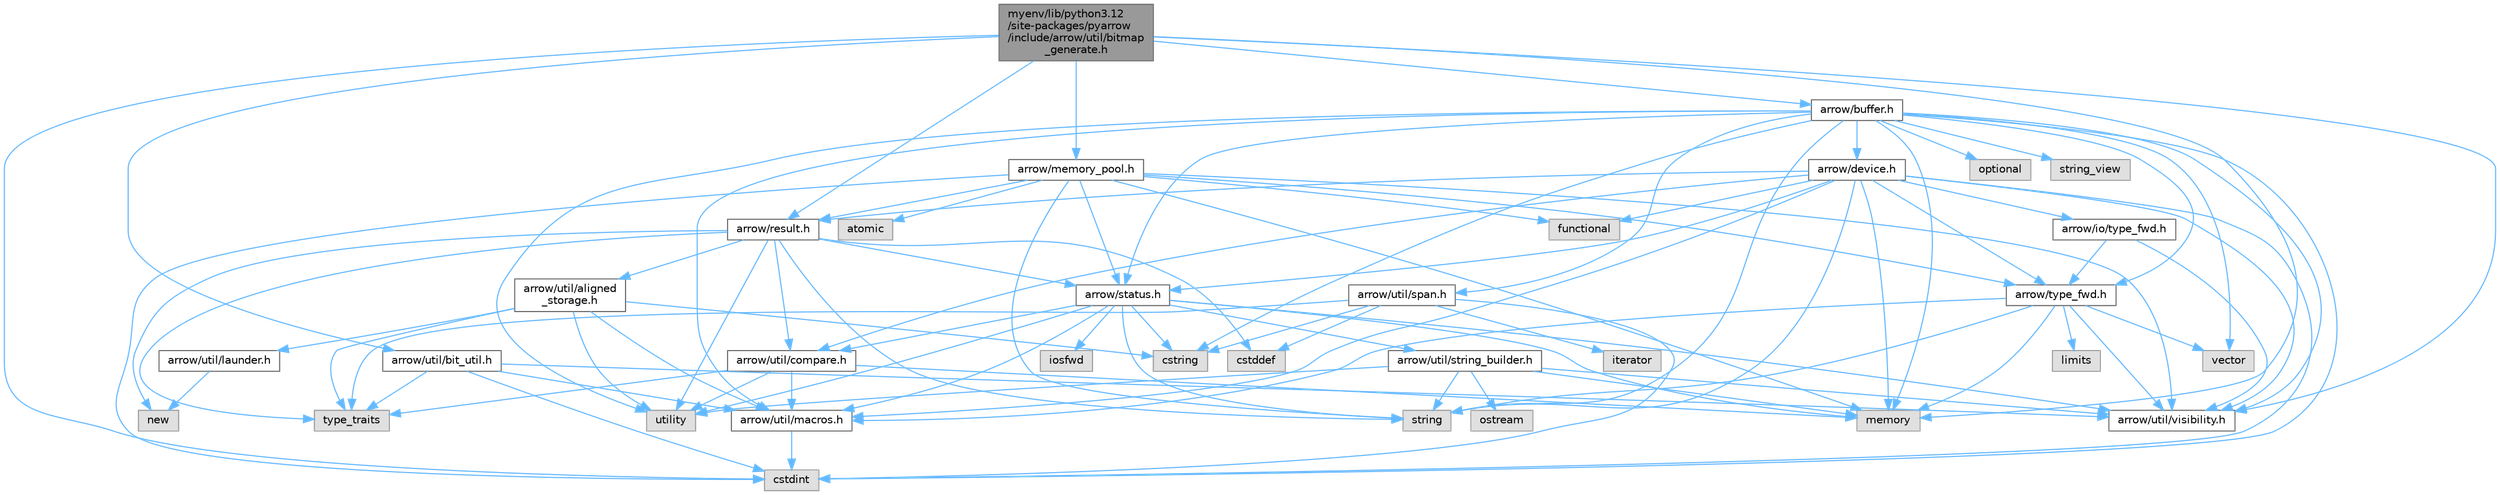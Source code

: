 digraph "myenv/lib/python3.12/site-packages/pyarrow/include/arrow/util/bitmap_generate.h"
{
 // LATEX_PDF_SIZE
  bgcolor="transparent";
  edge [fontname=Helvetica,fontsize=10,labelfontname=Helvetica,labelfontsize=10];
  node [fontname=Helvetica,fontsize=10,shape=box,height=0.2,width=0.4];
  Node1 [id="Node000001",label="myenv/lib/python3.12\l/site-packages/pyarrow\l/include/arrow/util/bitmap\l_generate.h",height=0.2,width=0.4,color="gray40", fillcolor="grey60", style="filled", fontcolor="black",tooltip=" "];
  Node1 -> Node2 [id="edge1_Node000001_Node000002",color="steelblue1",style="solid",tooltip=" "];
  Node2 [id="Node000002",label="cstdint",height=0.2,width=0.4,color="grey60", fillcolor="#E0E0E0", style="filled",tooltip=" "];
  Node1 -> Node3 [id="edge2_Node000001_Node000003",color="steelblue1",style="solid",tooltip=" "];
  Node3 [id="Node000003",label="memory",height=0.2,width=0.4,color="grey60", fillcolor="#E0E0E0", style="filled",tooltip=" "];
  Node1 -> Node4 [id="edge3_Node000001_Node000004",color="steelblue1",style="solid",tooltip=" "];
  Node4 [id="Node000004",label="arrow/buffer.h",height=0.2,width=0.4,color="grey40", fillcolor="white", style="filled",URL="$buffer_8h.html",tooltip=" "];
  Node4 -> Node2 [id="edge4_Node000004_Node000002",color="steelblue1",style="solid",tooltip=" "];
  Node4 -> Node5 [id="edge5_Node000004_Node000005",color="steelblue1",style="solid",tooltip=" "];
  Node5 [id="Node000005",label="cstring",height=0.2,width=0.4,color="grey60", fillcolor="#E0E0E0", style="filled",tooltip=" "];
  Node4 -> Node3 [id="edge6_Node000004_Node000003",color="steelblue1",style="solid",tooltip=" "];
  Node4 -> Node6 [id="edge7_Node000004_Node000006",color="steelblue1",style="solid",tooltip=" "];
  Node6 [id="Node000006",label="optional",height=0.2,width=0.4,color="grey60", fillcolor="#E0E0E0", style="filled",tooltip=" "];
  Node4 -> Node7 [id="edge8_Node000004_Node000007",color="steelblue1",style="solid",tooltip=" "];
  Node7 [id="Node000007",label="string",height=0.2,width=0.4,color="grey60", fillcolor="#E0E0E0", style="filled",tooltip=" "];
  Node4 -> Node8 [id="edge9_Node000004_Node000008",color="steelblue1",style="solid",tooltip=" "];
  Node8 [id="Node000008",label="string_view",height=0.2,width=0.4,color="grey60", fillcolor="#E0E0E0", style="filled",tooltip=" "];
  Node4 -> Node9 [id="edge10_Node000004_Node000009",color="steelblue1",style="solid",tooltip=" "];
  Node9 [id="Node000009",label="utility",height=0.2,width=0.4,color="grey60", fillcolor="#E0E0E0", style="filled",tooltip=" "];
  Node4 -> Node10 [id="edge11_Node000004_Node000010",color="steelblue1",style="solid",tooltip=" "];
  Node10 [id="Node000010",label="vector",height=0.2,width=0.4,color="grey60", fillcolor="#E0E0E0", style="filled",tooltip=" "];
  Node4 -> Node11 [id="edge12_Node000004_Node000011",color="steelblue1",style="solid",tooltip=" "];
  Node11 [id="Node000011",label="arrow/device.h",height=0.2,width=0.4,color="grey40", fillcolor="white", style="filled",URL="$device_8h.html",tooltip=" "];
  Node11 -> Node2 [id="edge13_Node000011_Node000002",color="steelblue1",style="solid",tooltip=" "];
  Node11 -> Node12 [id="edge14_Node000011_Node000012",color="steelblue1",style="solid",tooltip=" "];
  Node12 [id="Node000012",label="functional",height=0.2,width=0.4,color="grey60", fillcolor="#E0E0E0", style="filled",tooltip=" "];
  Node11 -> Node3 [id="edge15_Node000011_Node000003",color="steelblue1",style="solid",tooltip=" "];
  Node11 -> Node7 [id="edge16_Node000011_Node000007",color="steelblue1",style="solid",tooltip=" "];
  Node11 -> Node13 [id="edge17_Node000011_Node000013",color="steelblue1",style="solid",tooltip=" "];
  Node13 [id="Node000013",label="arrow/io/type_fwd.h",height=0.2,width=0.4,color="grey40", fillcolor="white", style="filled",URL="$arrow_2io_2type__fwd_8h.html",tooltip=" "];
  Node13 -> Node14 [id="edge18_Node000013_Node000014",color="steelblue1",style="solid",tooltip=" "];
  Node14 [id="Node000014",label="arrow/type_fwd.h",height=0.2,width=0.4,color="grey40", fillcolor="white", style="filled",URL="$arrow_2type__fwd_8h.html",tooltip=" "];
  Node14 -> Node15 [id="edge19_Node000014_Node000015",color="steelblue1",style="solid",tooltip=" "];
  Node15 [id="Node000015",label="limits",height=0.2,width=0.4,color="grey60", fillcolor="#E0E0E0", style="filled",tooltip=" "];
  Node14 -> Node3 [id="edge20_Node000014_Node000003",color="steelblue1",style="solid",tooltip=" "];
  Node14 -> Node7 [id="edge21_Node000014_Node000007",color="steelblue1",style="solid",tooltip=" "];
  Node14 -> Node10 [id="edge22_Node000014_Node000010",color="steelblue1",style="solid",tooltip=" "];
  Node14 -> Node16 [id="edge23_Node000014_Node000016",color="steelblue1",style="solid",tooltip=" "];
  Node16 [id="Node000016",label="arrow/util/macros.h",height=0.2,width=0.4,color="grey40", fillcolor="white", style="filled",URL="$macros_8h.html",tooltip=" "];
  Node16 -> Node2 [id="edge24_Node000016_Node000002",color="steelblue1",style="solid",tooltip=" "];
  Node14 -> Node17 [id="edge25_Node000014_Node000017",color="steelblue1",style="solid",tooltip=" "];
  Node17 [id="Node000017",label="arrow/util/visibility.h",height=0.2,width=0.4,color="grey40", fillcolor="white", style="filled",URL="$include_2arrow_2util_2visibility_8h.html",tooltip=" "];
  Node13 -> Node17 [id="edge26_Node000013_Node000017",color="steelblue1",style="solid",tooltip=" "];
  Node11 -> Node18 [id="edge27_Node000011_Node000018",color="steelblue1",style="solid",tooltip=" "];
  Node18 [id="Node000018",label="arrow/result.h",height=0.2,width=0.4,color="grey40", fillcolor="white", style="filled",URL="$result_8h.html",tooltip=" "];
  Node18 -> Node19 [id="edge28_Node000018_Node000019",color="steelblue1",style="solid",tooltip=" "];
  Node19 [id="Node000019",label="cstddef",height=0.2,width=0.4,color="grey60", fillcolor="#E0E0E0", style="filled",tooltip=" "];
  Node18 -> Node20 [id="edge29_Node000018_Node000020",color="steelblue1",style="solid",tooltip=" "];
  Node20 [id="Node000020",label="new",height=0.2,width=0.4,color="grey60", fillcolor="#E0E0E0", style="filled",tooltip=" "];
  Node18 -> Node7 [id="edge30_Node000018_Node000007",color="steelblue1",style="solid",tooltip=" "];
  Node18 -> Node21 [id="edge31_Node000018_Node000021",color="steelblue1",style="solid",tooltip=" "];
  Node21 [id="Node000021",label="type_traits",height=0.2,width=0.4,color="grey60", fillcolor="#E0E0E0", style="filled",tooltip=" "];
  Node18 -> Node9 [id="edge32_Node000018_Node000009",color="steelblue1",style="solid",tooltip=" "];
  Node18 -> Node22 [id="edge33_Node000018_Node000022",color="steelblue1",style="solid",tooltip=" "];
  Node22 [id="Node000022",label="arrow/status.h",height=0.2,width=0.4,color="grey40", fillcolor="white", style="filled",URL="$status_8h.html",tooltip=" "];
  Node22 -> Node5 [id="edge34_Node000022_Node000005",color="steelblue1",style="solid",tooltip=" "];
  Node22 -> Node23 [id="edge35_Node000022_Node000023",color="steelblue1",style="solid",tooltip=" "];
  Node23 [id="Node000023",label="iosfwd",height=0.2,width=0.4,color="grey60", fillcolor="#E0E0E0", style="filled",tooltip=" "];
  Node22 -> Node3 [id="edge36_Node000022_Node000003",color="steelblue1",style="solid",tooltip=" "];
  Node22 -> Node7 [id="edge37_Node000022_Node000007",color="steelblue1",style="solid",tooltip=" "];
  Node22 -> Node9 [id="edge38_Node000022_Node000009",color="steelblue1",style="solid",tooltip=" "];
  Node22 -> Node24 [id="edge39_Node000022_Node000024",color="steelblue1",style="solid",tooltip=" "];
  Node24 [id="Node000024",label="arrow/util/compare.h",height=0.2,width=0.4,color="grey40", fillcolor="white", style="filled",URL="$util_2compare_8h.html",tooltip=" "];
  Node24 -> Node3 [id="edge40_Node000024_Node000003",color="steelblue1",style="solid",tooltip=" "];
  Node24 -> Node21 [id="edge41_Node000024_Node000021",color="steelblue1",style="solid",tooltip=" "];
  Node24 -> Node9 [id="edge42_Node000024_Node000009",color="steelblue1",style="solid",tooltip=" "];
  Node24 -> Node16 [id="edge43_Node000024_Node000016",color="steelblue1",style="solid",tooltip=" "];
  Node22 -> Node16 [id="edge44_Node000022_Node000016",color="steelblue1",style="solid",tooltip=" "];
  Node22 -> Node25 [id="edge45_Node000022_Node000025",color="steelblue1",style="solid",tooltip=" "];
  Node25 [id="Node000025",label="arrow/util/string_builder.h",height=0.2,width=0.4,color="grey40", fillcolor="white", style="filled",URL="$string__builder_8h.html",tooltip=" "];
  Node25 -> Node3 [id="edge46_Node000025_Node000003",color="steelblue1",style="solid",tooltip=" "];
  Node25 -> Node26 [id="edge47_Node000025_Node000026",color="steelblue1",style="solid",tooltip=" "];
  Node26 [id="Node000026",label="ostream",height=0.2,width=0.4,color="grey60", fillcolor="#E0E0E0", style="filled",tooltip=" "];
  Node25 -> Node7 [id="edge48_Node000025_Node000007",color="steelblue1",style="solid",tooltip=" "];
  Node25 -> Node9 [id="edge49_Node000025_Node000009",color="steelblue1",style="solid",tooltip=" "];
  Node25 -> Node17 [id="edge50_Node000025_Node000017",color="steelblue1",style="solid",tooltip=" "];
  Node22 -> Node17 [id="edge51_Node000022_Node000017",color="steelblue1",style="solid",tooltip=" "];
  Node18 -> Node27 [id="edge52_Node000018_Node000027",color="steelblue1",style="solid",tooltip=" "];
  Node27 [id="Node000027",label="arrow/util/aligned\l_storage.h",height=0.2,width=0.4,color="grey40", fillcolor="white", style="filled",URL="$aligned__storage_8h.html",tooltip=" "];
  Node27 -> Node5 [id="edge53_Node000027_Node000005",color="steelblue1",style="solid",tooltip=" "];
  Node27 -> Node21 [id="edge54_Node000027_Node000021",color="steelblue1",style="solid",tooltip=" "];
  Node27 -> Node9 [id="edge55_Node000027_Node000009",color="steelblue1",style="solid",tooltip=" "];
  Node27 -> Node28 [id="edge56_Node000027_Node000028",color="steelblue1",style="solid",tooltip=" "];
  Node28 [id="Node000028",label="arrow/util/launder.h",height=0.2,width=0.4,color="grey40", fillcolor="white", style="filled",URL="$launder_8h.html",tooltip=" "];
  Node28 -> Node20 [id="edge57_Node000028_Node000020",color="steelblue1",style="solid",tooltip=" "];
  Node27 -> Node16 [id="edge58_Node000027_Node000016",color="steelblue1",style="solid",tooltip=" "];
  Node18 -> Node24 [id="edge59_Node000018_Node000024",color="steelblue1",style="solid",tooltip=" "];
  Node11 -> Node22 [id="edge60_Node000011_Node000022",color="steelblue1",style="solid",tooltip=" "];
  Node11 -> Node14 [id="edge61_Node000011_Node000014",color="steelblue1",style="solid",tooltip=" "];
  Node11 -> Node24 [id="edge62_Node000011_Node000024",color="steelblue1",style="solid",tooltip=" "];
  Node11 -> Node16 [id="edge63_Node000011_Node000016",color="steelblue1",style="solid",tooltip=" "];
  Node11 -> Node17 [id="edge64_Node000011_Node000017",color="steelblue1",style="solid",tooltip=" "];
  Node4 -> Node22 [id="edge65_Node000004_Node000022",color="steelblue1",style="solid",tooltip=" "];
  Node4 -> Node14 [id="edge66_Node000004_Node000014",color="steelblue1",style="solid",tooltip=" "];
  Node4 -> Node16 [id="edge67_Node000004_Node000016",color="steelblue1",style="solid",tooltip=" "];
  Node4 -> Node29 [id="edge68_Node000004_Node000029",color="steelblue1",style="solid",tooltip=" "];
  Node29 [id="Node000029",label="arrow/util/span.h",height=0.2,width=0.4,color="grey40", fillcolor="white", style="filled",URL="$span_8h.html",tooltip=" "];
  Node29 -> Node19 [id="edge69_Node000029_Node000019",color="steelblue1",style="solid",tooltip=" "];
  Node29 -> Node2 [id="edge70_Node000029_Node000002",color="steelblue1",style="solid",tooltip=" "];
  Node29 -> Node5 [id="edge71_Node000029_Node000005",color="steelblue1",style="solid",tooltip=" "];
  Node29 -> Node30 [id="edge72_Node000029_Node000030",color="steelblue1",style="solid",tooltip=" "];
  Node30 [id="Node000030",label="iterator",height=0.2,width=0.4,color="grey60", fillcolor="#E0E0E0", style="filled",tooltip=" "];
  Node29 -> Node21 [id="edge73_Node000029_Node000021",color="steelblue1",style="solid",tooltip=" "];
  Node4 -> Node17 [id="edge74_Node000004_Node000017",color="steelblue1",style="solid",tooltip=" "];
  Node1 -> Node31 [id="edge75_Node000001_Node000031",color="steelblue1",style="solid",tooltip=" "];
  Node31 [id="Node000031",label="arrow/memory_pool.h",height=0.2,width=0.4,color="grey40", fillcolor="white", style="filled",URL="$memory__pool_8h.html",tooltip=" "];
  Node31 -> Node32 [id="edge76_Node000031_Node000032",color="steelblue1",style="solid",tooltip=" "];
  Node32 [id="Node000032",label="atomic",height=0.2,width=0.4,color="grey60", fillcolor="#E0E0E0", style="filled",tooltip=" "];
  Node31 -> Node2 [id="edge77_Node000031_Node000002",color="steelblue1",style="solid",tooltip=" "];
  Node31 -> Node12 [id="edge78_Node000031_Node000012",color="steelblue1",style="solid",tooltip=" "];
  Node31 -> Node3 [id="edge79_Node000031_Node000003",color="steelblue1",style="solid",tooltip=" "];
  Node31 -> Node7 [id="edge80_Node000031_Node000007",color="steelblue1",style="solid",tooltip=" "];
  Node31 -> Node18 [id="edge81_Node000031_Node000018",color="steelblue1",style="solid",tooltip=" "];
  Node31 -> Node22 [id="edge82_Node000031_Node000022",color="steelblue1",style="solid",tooltip=" "];
  Node31 -> Node14 [id="edge83_Node000031_Node000014",color="steelblue1",style="solid",tooltip=" "];
  Node31 -> Node17 [id="edge84_Node000031_Node000017",color="steelblue1",style="solid",tooltip=" "];
  Node1 -> Node18 [id="edge85_Node000001_Node000018",color="steelblue1",style="solid",tooltip=" "];
  Node1 -> Node33 [id="edge86_Node000001_Node000033",color="steelblue1",style="solid",tooltip=" "];
  Node33 [id="Node000033",label="arrow/util/bit_util.h",height=0.2,width=0.4,color="grey40", fillcolor="white", style="filled",URL="$bit__util_8h.html",tooltip=" "];
  Node33 -> Node2 [id="edge87_Node000033_Node000002",color="steelblue1",style="solid",tooltip=" "];
  Node33 -> Node21 [id="edge88_Node000033_Node000021",color="steelblue1",style="solid",tooltip=" "];
  Node33 -> Node16 [id="edge89_Node000033_Node000016",color="steelblue1",style="solid",tooltip=" "];
  Node33 -> Node17 [id="edge90_Node000033_Node000017",color="steelblue1",style="solid",tooltip=" "];
  Node1 -> Node17 [id="edge91_Node000001_Node000017",color="steelblue1",style="solid",tooltip=" "];
}
